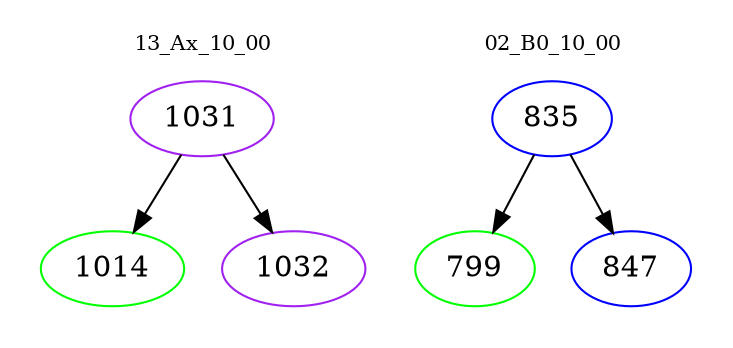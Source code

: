 digraph{
subgraph cluster_0 {
color = white
label = "13_Ax_10_00";
fontsize=10;
T0_1031 [label="1031", color="purple"]
T0_1031 -> T0_1014 [color="black"]
T0_1014 [label="1014", color="green"]
T0_1031 -> T0_1032 [color="black"]
T0_1032 [label="1032", color="purple"]
}
subgraph cluster_1 {
color = white
label = "02_B0_10_00";
fontsize=10;
T1_835 [label="835", color="blue"]
T1_835 -> T1_799 [color="black"]
T1_799 [label="799", color="green"]
T1_835 -> T1_847 [color="black"]
T1_847 [label="847", color="blue"]
}
}
